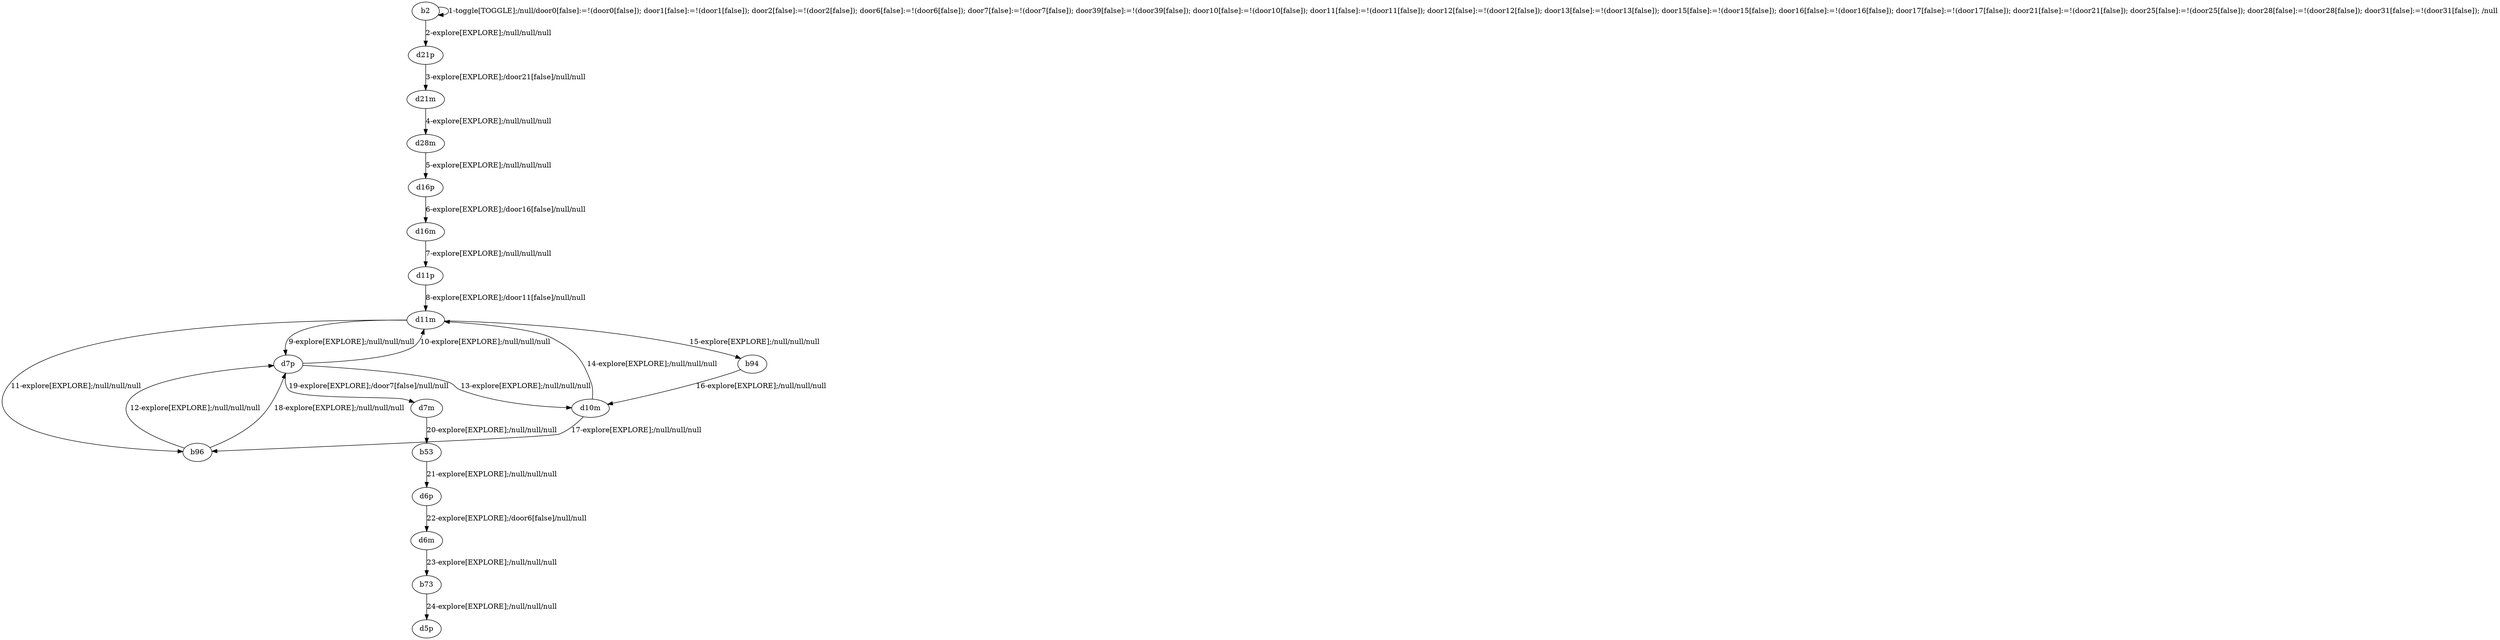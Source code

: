 # Total number of goals covered by this test: 1
# d10m --> b96

digraph g {
"b2" -> "b2" [label = "1-toggle[TOGGLE];/null/door0[false]:=!(door0[false]); door1[false]:=!(door1[false]); door2[false]:=!(door2[false]); door6[false]:=!(door6[false]); door7[false]:=!(door7[false]); door39[false]:=!(door39[false]); door10[false]:=!(door10[false]); door11[false]:=!(door11[false]); door12[false]:=!(door12[false]); door13[false]:=!(door13[false]); door15[false]:=!(door15[false]); door16[false]:=!(door16[false]); door17[false]:=!(door17[false]); door21[false]:=!(door21[false]); door25[false]:=!(door25[false]); door28[false]:=!(door28[false]); door31[false]:=!(door31[false]); /null"];
"b2" -> "d21p" [label = "2-explore[EXPLORE];/null/null/null"];
"d21p" -> "d21m" [label = "3-explore[EXPLORE];/door21[false]/null/null"];
"d21m" -> "d28m" [label = "4-explore[EXPLORE];/null/null/null"];
"d28m" -> "d16p" [label = "5-explore[EXPLORE];/null/null/null"];
"d16p" -> "d16m" [label = "6-explore[EXPLORE];/door16[false]/null/null"];
"d16m" -> "d11p" [label = "7-explore[EXPLORE];/null/null/null"];
"d11p" -> "d11m" [label = "8-explore[EXPLORE];/door11[false]/null/null"];
"d11m" -> "d7p" [label = "9-explore[EXPLORE];/null/null/null"];
"d7p" -> "d11m" [label = "10-explore[EXPLORE];/null/null/null"];
"d11m" -> "b96" [label = "11-explore[EXPLORE];/null/null/null"];
"b96" -> "d7p" [label = "12-explore[EXPLORE];/null/null/null"];
"d7p" -> "d10m" [label = "13-explore[EXPLORE];/null/null/null"];
"d10m" -> "d11m" [label = "14-explore[EXPLORE];/null/null/null"];
"d11m" -> "b94" [label = "15-explore[EXPLORE];/null/null/null"];
"b94" -> "d10m" [label = "16-explore[EXPLORE];/null/null/null"];
"d10m" -> "b96" [label = "17-explore[EXPLORE];/null/null/null"];
"b96" -> "d7p" [label = "18-explore[EXPLORE];/null/null/null"];
"d7p" -> "d7m" [label = "19-explore[EXPLORE];/door7[false]/null/null"];
"d7m" -> "b53" [label = "20-explore[EXPLORE];/null/null/null"];
"b53" -> "d6p" [label = "21-explore[EXPLORE];/null/null/null"];
"d6p" -> "d6m" [label = "22-explore[EXPLORE];/door6[false]/null/null"];
"d6m" -> "b73" [label = "23-explore[EXPLORE];/null/null/null"];
"b73" -> "d5p" [label = "24-explore[EXPLORE];/null/null/null"];
}